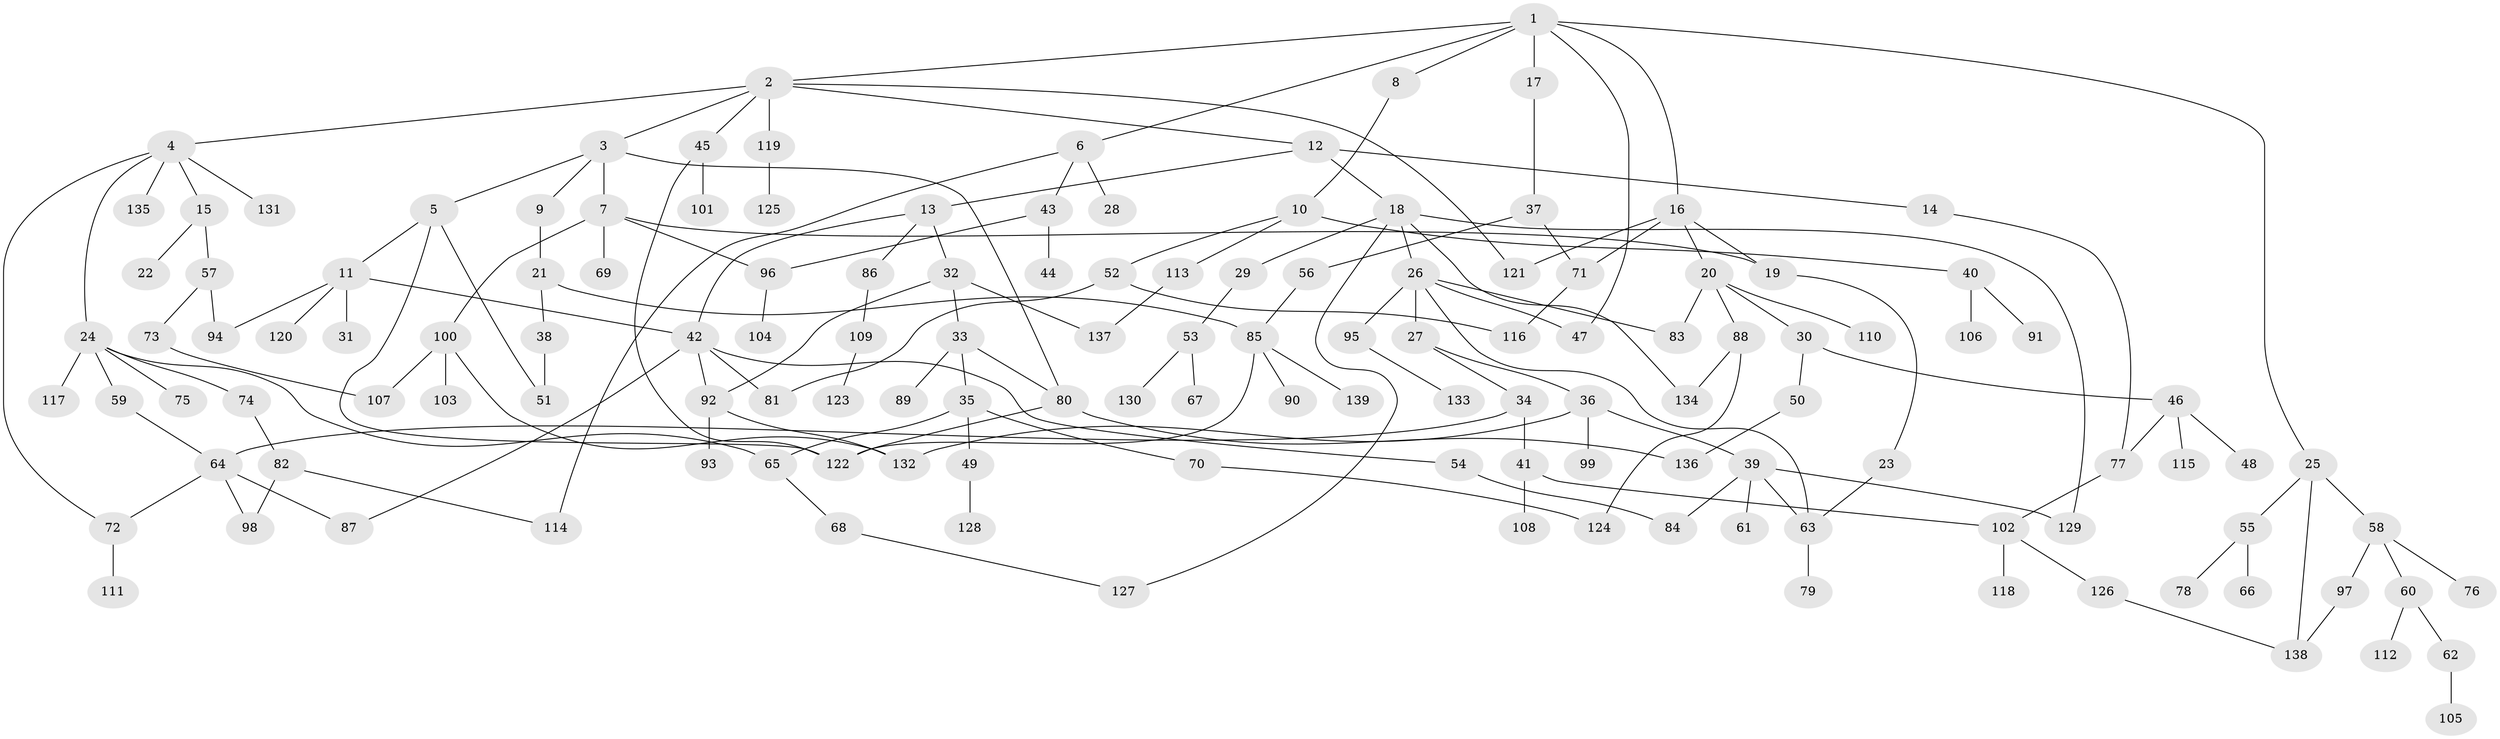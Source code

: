 // Generated by graph-tools (version 1.1) at 2025/00/03/09/25 03:00:57]
// undirected, 139 vertices, 177 edges
graph export_dot {
graph [start="1"]
  node [color=gray90,style=filled];
  1;
  2;
  3;
  4;
  5;
  6;
  7;
  8;
  9;
  10;
  11;
  12;
  13;
  14;
  15;
  16;
  17;
  18;
  19;
  20;
  21;
  22;
  23;
  24;
  25;
  26;
  27;
  28;
  29;
  30;
  31;
  32;
  33;
  34;
  35;
  36;
  37;
  38;
  39;
  40;
  41;
  42;
  43;
  44;
  45;
  46;
  47;
  48;
  49;
  50;
  51;
  52;
  53;
  54;
  55;
  56;
  57;
  58;
  59;
  60;
  61;
  62;
  63;
  64;
  65;
  66;
  67;
  68;
  69;
  70;
  71;
  72;
  73;
  74;
  75;
  76;
  77;
  78;
  79;
  80;
  81;
  82;
  83;
  84;
  85;
  86;
  87;
  88;
  89;
  90;
  91;
  92;
  93;
  94;
  95;
  96;
  97;
  98;
  99;
  100;
  101;
  102;
  103;
  104;
  105;
  106;
  107;
  108;
  109;
  110;
  111;
  112;
  113;
  114;
  115;
  116;
  117;
  118;
  119;
  120;
  121;
  122;
  123;
  124;
  125;
  126;
  127;
  128;
  129;
  130;
  131;
  132;
  133;
  134;
  135;
  136;
  137;
  138;
  139;
  1 -- 2;
  1 -- 6;
  1 -- 8;
  1 -- 16;
  1 -- 17;
  1 -- 25;
  1 -- 47;
  2 -- 3;
  2 -- 4;
  2 -- 12;
  2 -- 45;
  2 -- 119;
  2 -- 121;
  3 -- 5;
  3 -- 7;
  3 -- 9;
  3 -- 80;
  4 -- 15;
  4 -- 24;
  4 -- 131;
  4 -- 135;
  4 -- 72;
  5 -- 11;
  5 -- 51;
  5 -- 122;
  6 -- 28;
  6 -- 43;
  6 -- 114;
  7 -- 69;
  7 -- 100;
  7 -- 19;
  7 -- 96;
  8 -- 10;
  9 -- 21;
  10 -- 40;
  10 -- 52;
  10 -- 113;
  11 -- 31;
  11 -- 120;
  11 -- 94;
  11 -- 42;
  12 -- 13;
  12 -- 14;
  12 -- 18;
  13 -- 32;
  13 -- 42;
  13 -- 86;
  14 -- 77;
  15 -- 22;
  15 -- 57;
  16 -- 19;
  16 -- 20;
  16 -- 121;
  16 -- 71;
  17 -- 37;
  18 -- 26;
  18 -- 29;
  18 -- 134;
  18 -- 129;
  18 -- 127;
  19 -- 23;
  20 -- 30;
  20 -- 88;
  20 -- 110;
  20 -- 83;
  21 -- 38;
  21 -- 85;
  23 -- 63;
  24 -- 59;
  24 -- 65;
  24 -- 74;
  24 -- 75;
  24 -- 117;
  25 -- 55;
  25 -- 58;
  25 -- 138;
  26 -- 27;
  26 -- 47;
  26 -- 83;
  26 -- 95;
  26 -- 63;
  27 -- 34;
  27 -- 36;
  29 -- 53;
  30 -- 46;
  30 -- 50;
  32 -- 33;
  32 -- 92;
  32 -- 137;
  33 -- 35;
  33 -- 89;
  33 -- 80;
  34 -- 41;
  34 -- 64;
  35 -- 49;
  35 -- 70;
  35 -- 65;
  36 -- 39;
  36 -- 99;
  36 -- 132;
  37 -- 56;
  37 -- 71;
  38 -- 51;
  39 -- 61;
  39 -- 63;
  39 -- 84;
  39 -- 129;
  40 -- 91;
  40 -- 106;
  41 -- 108;
  41 -- 102;
  42 -- 54;
  42 -- 81;
  42 -- 92;
  42 -- 87;
  43 -- 44;
  43 -- 96;
  45 -- 101;
  45 -- 122;
  46 -- 48;
  46 -- 77;
  46 -- 115;
  49 -- 128;
  50 -- 136;
  52 -- 116;
  52 -- 81;
  53 -- 67;
  53 -- 130;
  54 -- 84;
  55 -- 66;
  55 -- 78;
  56 -- 85;
  57 -- 73;
  57 -- 94;
  58 -- 60;
  58 -- 76;
  58 -- 97;
  59 -- 64;
  60 -- 62;
  60 -- 112;
  62 -- 105;
  63 -- 79;
  64 -- 72;
  64 -- 87;
  64 -- 98;
  65 -- 68;
  68 -- 127;
  70 -- 124;
  71 -- 116;
  72 -- 111;
  73 -- 107;
  74 -- 82;
  77 -- 102;
  80 -- 122;
  80 -- 136;
  82 -- 98;
  82 -- 114;
  85 -- 90;
  85 -- 139;
  85 -- 122;
  86 -- 109;
  88 -- 134;
  88 -- 124;
  92 -- 93;
  92 -- 132;
  95 -- 133;
  96 -- 104;
  97 -- 138;
  100 -- 103;
  100 -- 132;
  100 -- 107;
  102 -- 118;
  102 -- 126;
  109 -- 123;
  113 -- 137;
  119 -- 125;
  126 -- 138;
}
